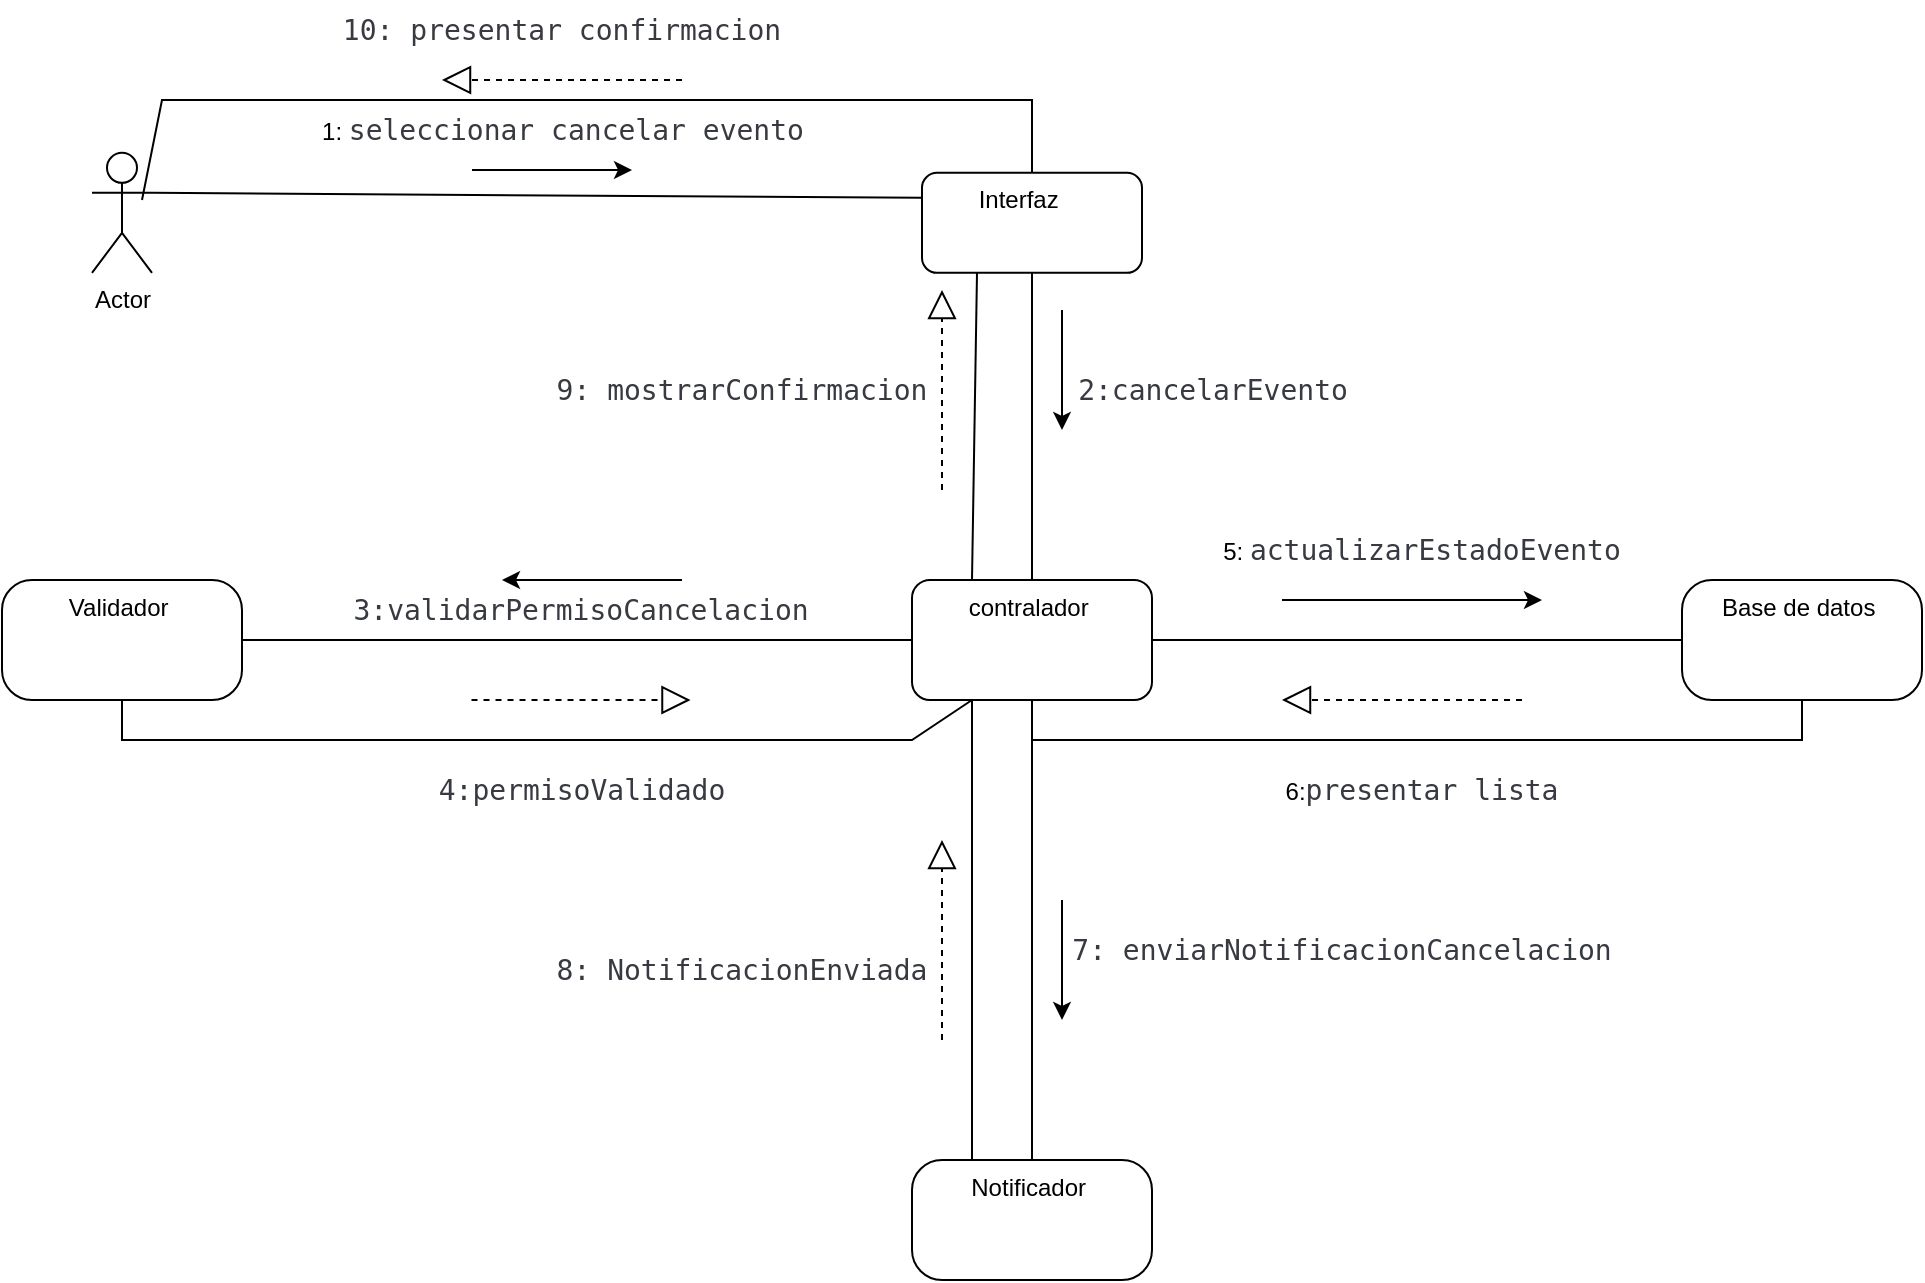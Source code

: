 <mxfile version="28.0.4">
  <diagram name="Página-1" id="ibJyxPiozDV9gxC0sNxQ">
    <mxGraphModel grid="1" page="1" gridSize="10" guides="1" tooltips="1" connect="1" arrows="1" fold="1" pageScale="1" pageWidth="827" pageHeight="1169" math="0" shadow="0">
      <root>
        <mxCell id="0" />
        <mxCell id="1" parent="0" />
        <mxCell id="FhrUsTyxr_JTc68H4vQp-1" value="Actor" style="shape=umlActor;verticalLabelPosition=bottom;verticalAlign=top;html=1;outlineConnect=0;" vertex="1" parent="1">
          <mxGeometry x="285" y="276.43" width="30" height="60" as="geometry" />
        </mxCell>
        <mxCell id="FhrUsTyxr_JTc68H4vQp-2" value="Interfaz&lt;span style=&quot;white-space: pre;&quot;&gt;&#x9;&lt;/span&gt;" style="rounded=1;whiteSpace=wrap;html=1;verticalAlign=top;" vertex="1" parent="1">
          <mxGeometry x="700" y="286.43" width="110" height="50" as="geometry" />
        </mxCell>
        <mxCell id="FhrUsTyxr_JTc68H4vQp-3" value="contralador&amp;nbsp;" style="whiteSpace=wrap;html=1;verticalAlign=top;rounded=1;" vertex="1" parent="1">
          <mxGeometry x="695" y="490" width="120" height="60" as="geometry" />
        </mxCell>
        <mxCell id="FhrUsTyxr_JTc68H4vQp-4" value="1:&amp;nbsp;&lt;span style=&quot;color: rgb(56, 58, 66); font-family: jetbrains, &amp;quot;jetbrains Fallback&amp;quot;, Menlo, Monaco, monospace, monospace; font-size: 14px; text-align: left; white-space-collapse: preserve; background-color: rgb(255, 255, 255);&quot;&gt;seleccionar cancelar evento&lt;/span&gt;" style="text;html=1;align=center;verticalAlign=middle;resizable=0;points=[];autosize=1;strokeColor=none;fillColor=none;" vertex="1" parent="1">
          <mxGeometry x="400" y="250" width="240" height="30" as="geometry" />
        </mxCell>
        <mxCell id="FhrUsTyxr_JTc68H4vQp-5" value="Validador&amp;nbsp;" style="whiteSpace=wrap;html=1;verticalAlign=top;rounded=1;arcSize=25;" vertex="1" parent="1">
          <mxGeometry x="240" y="490" width="120" height="60" as="geometry" />
        </mxCell>
        <mxCell id="FhrUsTyxr_JTc68H4vQp-6" value="" style="endArrow=none;html=1;rounded=0;exitX=1;exitY=0.333;exitDx=0;exitDy=0;exitPerimeter=0;entryX=0;entryY=0.25;entryDx=0;entryDy=0;" edge="1" parent="1" source="FhrUsTyxr_JTc68H4vQp-1" target="FhrUsTyxr_JTc68H4vQp-2">
          <mxGeometry width="50" height="50" relative="1" as="geometry">
            <mxPoint x="340" y="286.43" as="sourcePoint" />
            <mxPoint x="390" y="236.43" as="targetPoint" />
          </mxGeometry>
        </mxCell>
        <mxCell id="FhrUsTyxr_JTc68H4vQp-7" value="" style="endArrow=none;html=1;rounded=0;exitX=0.5;exitY=1;exitDx=0;exitDy=0;entryX=0.5;entryY=0;entryDx=0;entryDy=0;" edge="1" parent="1" source="FhrUsTyxr_JTc68H4vQp-2" target="FhrUsTyxr_JTc68H4vQp-3">
          <mxGeometry width="50" height="50" relative="1" as="geometry">
            <mxPoint x="760" y="282" as="sourcePoint" />
            <mxPoint x="1160" y="280" as="targetPoint" />
          </mxGeometry>
        </mxCell>
        <mxCell id="FhrUsTyxr_JTc68H4vQp-8" value="" style="endArrow=none;html=1;rounded=0;exitX=1;exitY=0.5;exitDx=0;exitDy=0;entryX=0;entryY=0.5;entryDx=0;entryDy=0;" edge="1" parent="1" source="FhrUsTyxr_JTc68H4vQp-5" target="FhrUsTyxr_JTc68H4vQp-3">
          <mxGeometry width="50" height="50" relative="1" as="geometry">
            <mxPoint x="770" y="410" as="sourcePoint" />
            <mxPoint x="770" y="595" as="targetPoint" />
          </mxGeometry>
        </mxCell>
        <mxCell id="FhrUsTyxr_JTc68H4vQp-9" value="&lt;span style=&quot;color: rgb(56, 58, 66); font-family: jetbrains, &amp;quot;jetbrains Fallback&amp;quot;, Menlo, Monaco, monospace, monospace; font-size: 14px; text-align: left; white-space-collapse: preserve; background-color: rgb(255, 255, 255);&quot;&gt;2:cancelarEvento&lt;/span&gt;" style="text;html=1;align=center;verticalAlign=middle;resizable=0;points=[];autosize=1;strokeColor=none;fillColor=none;" vertex="1" parent="1">
          <mxGeometry x="770" y="380" width="150" height="30" as="geometry" />
        </mxCell>
        <mxCell id="FhrUsTyxr_JTc68H4vQp-10" value="&lt;span style=&quot;border: 0px solid; box-sizing: border-box; --tw-border-spacing-x: 0; --tw-border-spacing-y: 0; --tw-translate-x: 0; --tw-translate-y: 0; --tw-rotate: 0; --tw-skew-x: 0; --tw-skew-y: 0; --tw-scale-x: 1; --tw-scale-y: 1; --tw-pan-x: ; --tw-pan-y: ; --tw-pinch-zoom: ; --tw-scroll-snap-strictness: proximity; --tw-gradient-from-position: ; --tw-gradient-via-position: ; --tw-gradient-to-position: ; --tw-ordinal: ; --tw-slashed-zero: ; --tw-numeric-figure: ; --tw-numeric-spacing: ; --tw-numeric-fraction: ; --tw-ring-inset: ; --tw-ring-offset-width: 0px; --tw-ring-offset-color: light-dark(#fff, #000000); --tw-ring-color: hsl(210 70.9% 51.6%/1); --tw-ring-offset-shadow: 0 0 #0000; --tw-ring-shadow: 0 0 #0000; --tw-shadow: 0 0 #0000; --tw-shadow-colored: 0 0 #0000; --tw-blur: ; --tw-brightness: ; --tw-contrast: ; --tw-grayscale: ; --tw-hue-rotate: ; --tw-invert: ; --tw-saturate: ; --tw-sepia: ; --tw-drop-shadow: ; --tw-backdrop-blur: ; --tw-backdrop-brightness: ; --tw-backdrop-contrast: ; --tw-backdrop-grayscale: ; --tw-backdrop-hue-rotate: ; --tw-backdrop-invert: ; --tw-backdrop-opacity: ; --tw-backdrop-saturate: ; --tw-backdrop-sepia: ; --tw-contain-size: ; --tw-contain-layout: ; --tw-contain-paint: ; --tw-contain-style: ; outline-color: rgb(44, 132, 219); scrollbar-width: thin; scrollbar-color: rgba(31, 30, 29, 0.35) rgba(0, 0, 0, 0); color: rgb(56, 58, 66); font-family: jetbrains, &amp;quot;jetbrains Fallback&amp;quot;, Menlo, Monaco, monospace, monospace; font-size: 14px; text-align: left; white-space: pre; background-color: rgb(255, 255, 255);&quot;&gt;3:&lt;/span&gt;&lt;span style=&quot;color: rgb(56, 58, 66); font-family: jetbrains, &amp;quot;jetbrains Fallback&amp;quot;, Menlo, Monaco, monospace, monospace; font-size: 14px; text-align: left; white-space: pre; background-color: rgb(255, 255, 255);&quot;&gt;validarPermisoCancelacion&lt;/span&gt;" style="text;html=1;align=center;verticalAlign=middle;whiteSpace=wrap;rounded=0;" vertex="1" parent="1">
          <mxGeometry x="510" y="490" width="39" height="30" as="geometry" />
        </mxCell>
        <mxCell id="FhrUsTyxr_JTc68H4vQp-11" style="edgeStyle=none;rounded=0;orthogonalLoop=1;jettySize=auto;html=1;exitX=0.75;exitY=1;exitDx=0;exitDy=0;" edge="1" parent="1" source="FhrUsTyxr_JTc68H4vQp-10" target="FhrUsTyxr_JTc68H4vQp-10">
          <mxGeometry relative="1" as="geometry" />
        </mxCell>
        <mxCell id="FhrUsTyxr_JTc68H4vQp-12" value="" style="endArrow=classic;html=1;rounded=0;" edge="1" parent="1">
          <mxGeometry width="50" height="50" relative="1" as="geometry">
            <mxPoint x="475" y="285" as="sourcePoint" />
            <mxPoint x="555" y="285" as="targetPoint" />
          </mxGeometry>
        </mxCell>
        <mxCell id="FhrUsTyxr_JTc68H4vQp-13" value="" style="endArrow=classic;html=1;rounded=0;" edge="1" parent="1">
          <mxGeometry width="50" height="50" relative="1" as="geometry">
            <mxPoint x="770" y="355" as="sourcePoint" />
            <mxPoint x="770" y="415" as="targetPoint" />
          </mxGeometry>
        </mxCell>
        <mxCell id="FhrUsTyxr_JTc68H4vQp-14" value="" style="endArrow=classic;html=1;rounded=0;" edge="1" parent="1">
          <mxGeometry width="50" height="50" relative="1" as="geometry">
            <mxPoint x="580" y="490" as="sourcePoint" />
            <mxPoint x="490" y="490" as="targetPoint" />
          </mxGeometry>
        </mxCell>
        <mxCell id="FhrUsTyxr_JTc68H4vQp-15" value="" style="endArrow=none;html=1;rounded=0;exitX=0.5;exitY=1;exitDx=0;exitDy=0;entryX=0.25;entryY=1;entryDx=0;entryDy=0;" edge="1" parent="1" source="FhrUsTyxr_JTc68H4vQp-5" target="FhrUsTyxr_JTc68H4vQp-3">
          <mxGeometry width="50" height="50" relative="1" as="geometry">
            <mxPoint x="400" y="640" as="sourcePoint" />
            <mxPoint x="780" y="630" as="targetPoint" />
            <Array as="points">
              <mxPoint x="300" y="570" />
              <mxPoint x="695" y="570" />
            </Array>
          </mxGeometry>
        </mxCell>
        <mxCell id="FhrUsTyxr_JTc68H4vQp-16" value="" style="endArrow=block;dashed=1;endFill=0;endSize=12;html=1;rounded=0;" edge="1" parent="1">
          <mxGeometry width="160" relative="1" as="geometry">
            <mxPoint x="474.75" y="550" as="sourcePoint" />
            <mxPoint x="584.25" y="550" as="targetPoint" />
          </mxGeometry>
        </mxCell>
        <mxCell id="FhrUsTyxr_JTc68H4vQp-17" value="&lt;span style=&quot;color: rgb(56, 58, 66); font-family: jetbrains, &amp;quot;jetbrains Fallback&amp;quot;, Menlo, Monaco, monospace, monospace; font-size: 14px; text-align: left; white-space: pre; background-color: rgb(255, 255, 255);&quot;&gt;4:&lt;/span&gt;&lt;span style=&quot;color: rgb(56, 58, 66); font-family: jetbrains, &amp;quot;jetbrains Fallback&amp;quot;, Menlo, Monaco, monospace, monospace; font-size: 14px; text-align: left; white-space: pre; background-color: rgb(255, 255, 255);&quot;&gt;permisoValidado&lt;/span&gt;" style="text;html=1;align=center;verticalAlign=middle;whiteSpace=wrap;rounded=0;" vertex="1" parent="1">
          <mxGeometry x="499.5" y="580" width="60" height="30" as="geometry" />
        </mxCell>
        <mxCell id="FhrUsTyxr_JTc68H4vQp-19" value="5:&amp;nbsp;&lt;span style=&quot;color: rgb(56, 58, 66); font-family: jetbrains, &amp;quot;jetbrains Fallback&amp;quot;, Menlo, Monaco, monospace, monospace; font-size: 14px; text-align: left; white-space: pre; background-color: rgb(255, 255, 255);&quot;&gt;actualizarEstadoEvento&lt;/span&gt;" style="text;html=1;align=center;verticalAlign=middle;whiteSpace=wrap;rounded=0;" vertex="1" parent="1">
          <mxGeometry x="920" y="460" width="60" height="30" as="geometry" />
        </mxCell>
        <mxCell id="FhrUsTyxr_JTc68H4vQp-22" value="6:&lt;span style=&quot;color: rgb(56, 58, 66); font-family: jetbrains, &amp;quot;jetbrains Fallback&amp;quot;, Menlo, Monaco, monospace, monospace; font-size: 14px; text-align: left; white-space: pre; background-color: rgb(255, 255, 255);&quot;&gt;presentar lista&lt;/span&gt;" style="text;html=1;align=center;verticalAlign=middle;whiteSpace=wrap;rounded=0;" vertex="1" parent="1">
          <mxGeometry x="920" y="580" width="60" height="30" as="geometry" />
        </mxCell>
        <mxCell id="FhrUsTyxr_JTc68H4vQp-23" value="" style="endArrow=block;dashed=1;endFill=0;endSize=12;html=1;rounded=0;" edge="1" parent="1">
          <mxGeometry width="160" relative="1" as="geometry">
            <mxPoint x="1000" y="550" as="sourcePoint" />
            <mxPoint x="880" y="550" as="targetPoint" />
          </mxGeometry>
        </mxCell>
        <mxCell id="FhrUsTyxr_JTc68H4vQp-24" value="Notificador&amp;nbsp;" style="whiteSpace=wrap;html=1;verticalAlign=top;rounded=1;arcSize=25;" vertex="1" parent="1">
          <mxGeometry x="695" y="780" width="120" height="60" as="geometry" />
        </mxCell>
        <mxCell id="FhrUsTyxr_JTc68H4vQp-25" value="Base de datos&amp;nbsp;" style="whiteSpace=wrap;html=1;verticalAlign=top;rounded=1;arcSize=25;" vertex="1" parent="1">
          <mxGeometry x="1080" y="490" width="120" height="60" as="geometry" />
        </mxCell>
        <mxCell id="FhrUsTyxr_JTc68H4vQp-29" value="" style="endArrow=classic;html=1;rounded=0;" edge="1" parent="1">
          <mxGeometry width="50" height="50" relative="1" as="geometry">
            <mxPoint x="880" y="500" as="sourcePoint" />
            <mxPoint x="1010" y="500" as="targetPoint" />
          </mxGeometry>
        </mxCell>
        <mxCell id="FhrUsTyxr_JTc68H4vQp-30" value="" style="endArrow=none;html=1;rounded=0;exitX=1;exitY=0.5;exitDx=0;exitDy=0;entryX=0;entryY=0.5;entryDx=0;entryDy=0;" edge="1" parent="1" source="FhrUsTyxr_JTc68H4vQp-3" target="FhrUsTyxr_JTc68H4vQp-25">
          <mxGeometry width="50" height="50" relative="1" as="geometry">
            <mxPoint x="760" y="550" as="sourcePoint" />
            <mxPoint x="820" y="770" as="targetPoint" />
            <Array as="points" />
          </mxGeometry>
        </mxCell>
        <mxCell id="FhrUsTyxr_JTc68H4vQp-33" value="" style="endArrow=none;html=1;rounded=0;exitX=0.5;exitY=1;exitDx=0;exitDy=0;entryX=0.5;entryY=1;entryDx=0;entryDy=0;" edge="1" parent="1" source="FhrUsTyxr_JTc68H4vQp-3" target="FhrUsTyxr_JTc68H4vQp-25">
          <mxGeometry width="50" height="50" relative="1" as="geometry">
            <mxPoint x="840" y="620" as="sourcePoint" />
            <mxPoint x="890" y="570" as="targetPoint" />
            <Array as="points">
              <mxPoint x="755" y="570" />
              <mxPoint x="1140" y="570" />
            </Array>
          </mxGeometry>
        </mxCell>
        <mxCell id="FhrUsTyxr_JTc68H4vQp-34" value="" style="endArrow=none;html=1;rounded=0;entryX=0.5;entryY=0;entryDx=0;entryDy=0;" edge="1" parent="1" source="FhrUsTyxr_JTc68H4vQp-3" target="FhrUsTyxr_JTc68H4vQp-24">
          <mxGeometry width="50" height="50" relative="1" as="geometry">
            <mxPoint x="754.29" y="550" as="sourcePoint" />
            <mxPoint x="754.29" y="720" as="targetPoint" />
          </mxGeometry>
        </mxCell>
        <mxCell id="FhrUsTyxr_JTc68H4vQp-35" value="&lt;span style=&quot;color: rgb(56, 58, 66); font-family: jetbrains, &amp;quot;jetbrains Fallback&amp;quot;, Menlo, Monaco, monospace, monospace; font-size: 14px; text-align: left; white-space: pre; background-color: rgb(255, 255, 255);&quot;&gt;7: enviarNotificacionCancelacion&lt;/span&gt;" style="text;html=1;align=center;verticalAlign=middle;whiteSpace=wrap;rounded=0;" vertex="1" parent="1">
          <mxGeometry x="880" y="660" width="60" height="30" as="geometry" />
        </mxCell>
        <mxCell id="FhrUsTyxr_JTc68H4vQp-36" value="" style="endArrow=classic;html=1;rounded=0;" edge="1" parent="1">
          <mxGeometry width="50" height="50" relative="1" as="geometry">
            <mxPoint x="770" y="650" as="sourcePoint" />
            <mxPoint x="770" y="710" as="targetPoint" />
          </mxGeometry>
        </mxCell>
        <mxCell id="FhrUsTyxr_JTc68H4vQp-37" value="" style="endArrow=none;html=1;rounded=0;exitX=0.25;exitY=0;exitDx=0;exitDy=0;entryX=0.25;entryY=1;entryDx=0;entryDy=0;" edge="1" parent="1" source="FhrUsTyxr_JTc68H4vQp-24" target="FhrUsTyxr_JTc68H4vQp-3">
          <mxGeometry width="50" height="50" relative="1" as="geometry">
            <mxPoint x="870" y="640" as="sourcePoint" />
            <mxPoint x="920" y="590" as="targetPoint" />
          </mxGeometry>
        </mxCell>
        <mxCell id="FhrUsTyxr_JTc68H4vQp-38" value="&lt;span style=&quot;color: rgb(56, 58, 66); font-family: jetbrains, &amp;quot;jetbrains Fallback&amp;quot;, Menlo, Monaco, monospace, monospace; font-size: 14px; text-align: left; white-space: pre; background-color: rgb(255, 255, 255);&quot;&gt;8: NotificacionEnviada&lt;/span&gt;" style="text;html=1;align=center;verticalAlign=middle;whiteSpace=wrap;rounded=0;" vertex="1" parent="1">
          <mxGeometry x="580" y="670" width="60" height="30" as="geometry" />
        </mxCell>
        <mxCell id="FhrUsTyxr_JTc68H4vQp-41" value="" style="endArrow=block;dashed=1;endFill=0;endSize=12;html=1;rounded=0;" edge="1" parent="1">
          <mxGeometry width="160" relative="1" as="geometry">
            <mxPoint x="710" y="720" as="sourcePoint" />
            <mxPoint x="710" y="620" as="targetPoint" />
          </mxGeometry>
        </mxCell>
        <mxCell id="FhrUsTyxr_JTc68H4vQp-42" value="" style="endArrow=none;html=1;rounded=0;entryX=0.25;entryY=1;entryDx=0;entryDy=0;exitX=0.25;exitY=0;exitDx=0;exitDy=0;" edge="1" parent="1" source="FhrUsTyxr_JTc68H4vQp-3" target="FhrUsTyxr_JTc68H4vQp-2">
          <mxGeometry width="50" height="50" relative="1" as="geometry">
            <mxPoint x="650" y="460" as="sourcePoint" />
            <mxPoint x="700" y="410" as="targetPoint" />
          </mxGeometry>
        </mxCell>
        <mxCell id="FhrUsTyxr_JTc68H4vQp-43" value="&lt;span style=&quot;color: rgb(56, 58, 66); font-family: jetbrains, &amp;quot;jetbrains Fallback&amp;quot;, Menlo, Monaco, monospace, monospace; font-size: 14px; text-align: left; white-space: pre; background-color: rgb(255, 255, 255);&quot;&gt;9: mostrarConfirmacion&lt;/span&gt;" style="text;html=1;align=center;verticalAlign=middle;whiteSpace=wrap;rounded=0;" vertex="1" parent="1">
          <mxGeometry x="580" y="380" width="60" height="30" as="geometry" />
        </mxCell>
        <mxCell id="FhrUsTyxr_JTc68H4vQp-44" value="" style="endArrow=block;dashed=1;endFill=0;endSize=12;html=1;rounded=0;" edge="1" parent="1">
          <mxGeometry width="160" relative="1" as="geometry">
            <mxPoint x="710" y="445" as="sourcePoint" />
            <mxPoint x="710" y="345" as="targetPoint" />
          </mxGeometry>
        </mxCell>
        <mxCell id="FhrUsTyxr_JTc68H4vQp-45" value="" style="endArrow=none;html=1;rounded=0;entryX=0.5;entryY=0;entryDx=0;entryDy=0;" edge="1" parent="1" target="FhrUsTyxr_JTc68H4vQp-2">
          <mxGeometry width="50" height="50" relative="1" as="geometry">
            <mxPoint x="310" y="300" as="sourcePoint" />
            <mxPoint x="380" y="200" as="targetPoint" />
            <Array as="points">
              <mxPoint x="320" y="250" />
              <mxPoint x="755" y="250" />
            </Array>
          </mxGeometry>
        </mxCell>
        <mxCell id="FhrUsTyxr_JTc68H4vQp-46" value="" style="endArrow=block;dashed=1;endFill=0;endSize=12;html=1;rounded=0;" edge="1" parent="1">
          <mxGeometry width="160" relative="1" as="geometry">
            <mxPoint x="580" y="240" as="sourcePoint" />
            <mxPoint x="460" y="240" as="targetPoint" />
          </mxGeometry>
        </mxCell>
        <mxCell id="FhrUsTyxr_JTc68H4vQp-47" value="&lt;span style=&quot;color: rgb(56, 58, 66); font-family: jetbrains, &amp;quot;jetbrains Fallback&amp;quot;, Menlo, Monaco, monospace, monospace; font-size: 14px; text-align: left; white-space: pre; background-color: rgb(255, 255, 255);&quot;&gt;10: presentar confirmacion&lt;/span&gt;" style="text;html=1;align=center;verticalAlign=middle;whiteSpace=wrap;rounded=0;" vertex="1" parent="1">
          <mxGeometry x="490" y="200" width="60" height="30" as="geometry" />
        </mxCell>
      </root>
    </mxGraphModel>
  </diagram>
</mxfile>
